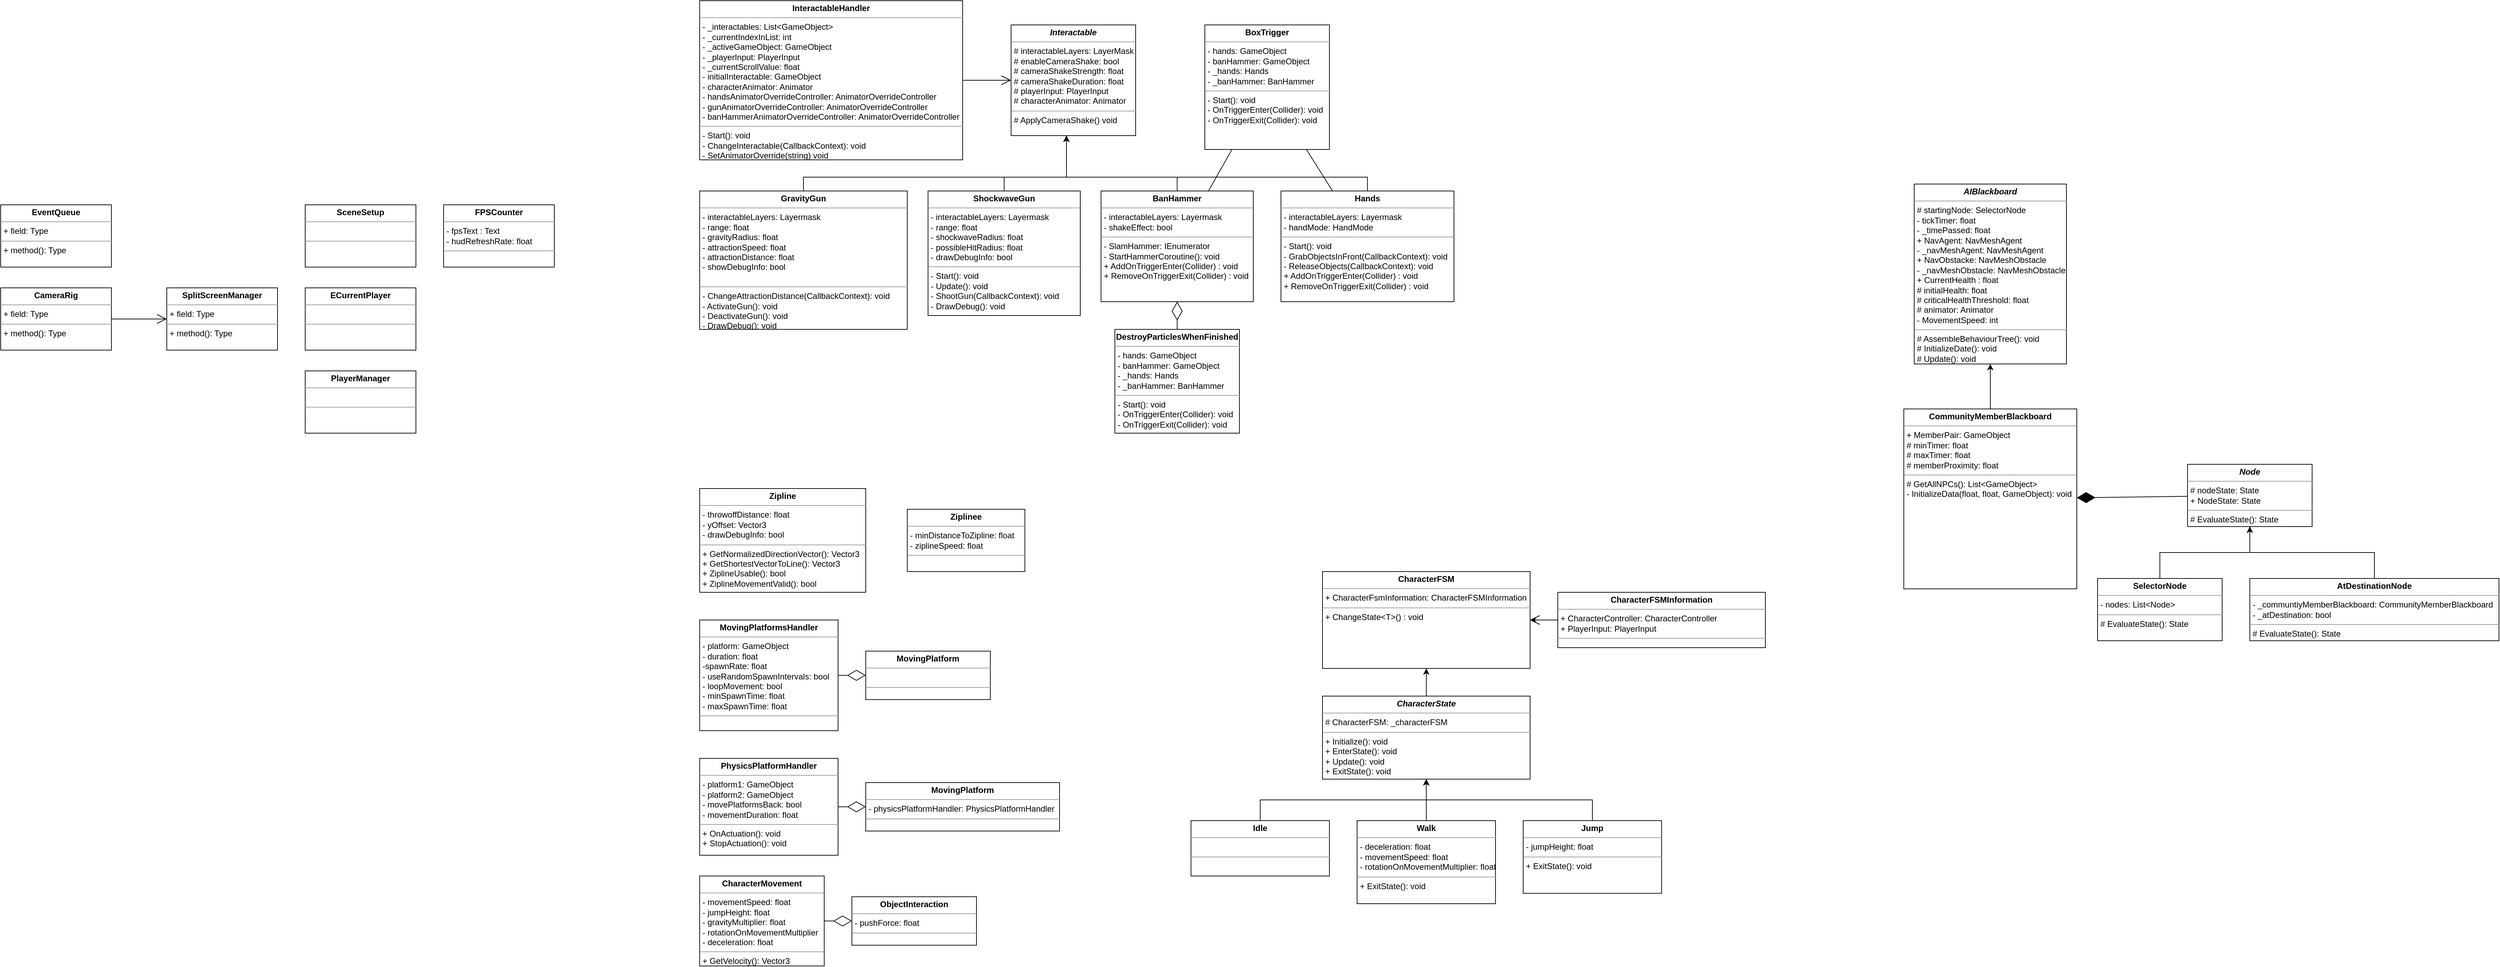 <mxfile version="14.7.8" type="device"><diagram id="yH4OyXd-muZlfzFdI2m1" name="Page-1"><mxGraphModel dx="3792" dy="2197" grid="1" gridSize="10" guides="1" tooltips="1" connect="1" arrows="1" fold="1" page="1" pageScale="1" pageWidth="850" pageHeight="1100" math="0" shadow="0"><root><mxCell id="0"/><mxCell id="1" parent="0"/><mxCell id="QU2j5CiMK5FPOnWVjBpp-6" value="&lt;p style=&quot;margin: 0px ; margin-top: 4px ; text-align: center&quot;&gt;&lt;b&gt;SceneSetup&lt;/b&gt;&lt;/p&gt;&lt;hr size=&quot;1&quot;&gt;&lt;p style=&quot;margin: 0px ; margin-left: 4px&quot;&gt;&lt;br&gt;&lt;/p&gt;&lt;hr size=&quot;1&quot;&gt;&lt;p style=&quot;margin: 0px ; margin-left: 4px&quot;&gt;&lt;br&gt;&lt;/p&gt;" style="verticalAlign=top;align=left;overflow=fill;fontSize=12;fontFamily=Helvetica;html=1;" parent="1" vertex="1"><mxGeometry x="230" y="30" width="160" height="90" as="geometry"/></mxCell><mxCell id="QU2j5CiMK5FPOnWVjBpp-7" value="&lt;p style=&quot;margin: 0px ; margin-top: 4px ; text-align: center&quot;&gt;&lt;b&gt;EventQueue&lt;/b&gt;&lt;/p&gt;&lt;hr size=&quot;1&quot;&gt;&lt;p style=&quot;margin: 0px ; margin-left: 4px&quot;&gt;+ field: Type&lt;/p&gt;&lt;hr size=&quot;1&quot;&gt;&lt;p style=&quot;margin: 0px ; margin-left: 4px&quot;&gt;+ method(): Type&lt;/p&gt;" style="verticalAlign=top;align=left;overflow=fill;fontSize=12;fontFamily=Helvetica;html=1;" parent="1" vertex="1"><mxGeometry x="-210" y="30" width="160" height="90" as="geometry"/></mxCell><mxCell id="QU2j5CiMK5FPOnWVjBpp-8" value="&lt;p style=&quot;margin: 0px ; margin-top: 4px ; text-align: center&quot;&gt;&lt;b&gt;CharacterMovement&lt;/b&gt;&lt;/p&gt;&lt;hr size=&quot;1&quot;&gt;&lt;p style=&quot;margin: 0px ; margin-left: 4px&quot;&gt;- movementSpeed: float&lt;/p&gt;&lt;p style=&quot;margin: 0px ; margin-left: 4px&quot;&gt;- jumpHeight: float&lt;/p&gt;&lt;p style=&quot;margin: 0px ; margin-left: 4px&quot;&gt;- gravityMultiplier: float&lt;/p&gt;&lt;p style=&quot;margin: 0px ; margin-left: 4px&quot;&gt;- rotationOnMovementMultiplier&lt;/p&gt;&lt;p style=&quot;margin: 0px ; margin-left: 4px&quot;&gt;- deceleration: float&lt;/p&gt;&lt;hr size=&quot;1&quot;&gt;&lt;p style=&quot;margin: 0px ; margin-left: 4px&quot;&gt;+ GetVelocity(): Vector3&lt;/p&gt;" style="verticalAlign=top;align=left;overflow=fill;fontSize=12;fontFamily=Helvetica;html=1;" parent="1" vertex="1"><mxGeometry x="800" y="1000" width="180" height="130" as="geometry"/></mxCell><mxCell id="QU2j5CiMK5FPOnWVjBpp-9" value="&lt;p style=&quot;margin: 0px ; margin-top: 4px ; text-align: center&quot;&gt;&lt;b&gt;CameraRig&lt;/b&gt;&lt;/p&gt;&lt;hr size=&quot;1&quot;&gt;&lt;p style=&quot;margin: 0px ; margin-left: 4px&quot;&gt;+ field: Type&lt;/p&gt;&lt;hr size=&quot;1&quot;&gt;&lt;p style=&quot;margin: 0px ; margin-left: 4px&quot;&gt;+ method(): Type&lt;/p&gt;" style="verticalAlign=top;align=left;overflow=fill;fontSize=12;fontFamily=Helvetica;html=1;" parent="1" vertex="1"><mxGeometry x="-210" y="150" width="160" height="90" as="geometry"/></mxCell><mxCell id="ZBFKvkDz-usnL4fS6_Yj-1" value="&lt;p style=&quot;margin: 0px ; margin-top: 4px ; text-align: center&quot;&gt;&lt;b&gt;SplitScreenManager&lt;/b&gt;&lt;/p&gt;&lt;hr size=&quot;1&quot;&gt;&lt;p style=&quot;margin: 0px ; margin-left: 4px&quot;&gt;+ field: Type&lt;/p&gt;&lt;hr size=&quot;1&quot;&gt;&lt;p style=&quot;margin: 0px ; margin-left: 4px&quot;&gt;+ method(): Type&lt;/p&gt;" style="verticalAlign=top;align=left;overflow=fill;fontSize=12;fontFamily=Helvetica;html=1;" parent="1" vertex="1"><mxGeometry x="30" y="150" width="160" height="90" as="geometry"/></mxCell><mxCell id="ZBFKvkDz-usnL4fS6_Yj-2" value="" style="endArrow=open;endFill=1;endSize=12;html=1;exitX=1;exitY=0.5;exitDx=0;exitDy=0;entryX=0;entryY=0.5;entryDx=0;entryDy=0;" parent="1" source="QU2j5CiMK5FPOnWVjBpp-9" target="ZBFKvkDz-usnL4fS6_Yj-1" edge="1"><mxGeometry width="160" relative="1" as="geometry"><mxPoint x="-120" y="410" as="sourcePoint"/><mxPoint x="40" y="410" as="targetPoint"/></mxGeometry></mxCell><mxCell id="L5FeWQHvdpb-xNRL23yN-1" value="&lt;p style=&quot;margin: 0px ; margin-top: 4px ; text-align: center&quot;&gt;&lt;b&gt;&lt;i&gt;Interactable&lt;/i&gt;&lt;/b&gt;&lt;/p&gt;&lt;hr size=&quot;1&quot;&gt;&lt;p style=&quot;margin: 0px ; margin-left: 4px&quot;&gt;# interactableLayers: LayerMask&lt;/p&gt;&lt;p style=&quot;margin: 0px ; margin-left: 4px&quot;&gt;# enableCameraShake: bool&lt;/p&gt;&lt;p style=&quot;margin: 0px ; margin-left: 4px&quot;&gt;# cameraShakeStrength: float&lt;/p&gt;&lt;p style=&quot;margin: 0px ; margin-left: 4px&quot;&gt;# cameraShakeDuration: float&lt;/p&gt;&lt;p style=&quot;margin: 0px ; margin-left: 4px&quot;&gt;# playerInput: PlayerInput&lt;/p&gt;&lt;p style=&quot;margin: 0px ; margin-left: 4px&quot;&gt;# characterAnimator: Animator&lt;/p&gt;&lt;hr size=&quot;1&quot;&gt;&lt;p style=&quot;margin: 0px ; margin-left: 4px&quot;&gt;# ApplyCameraShake() void&lt;/p&gt;" style="verticalAlign=top;align=left;overflow=fill;fontSize=12;fontFamily=Helvetica;html=1;" parent="1" vertex="1"><mxGeometry x="1250" y="-230" width="180" height="160" as="geometry"/></mxCell><mxCell id="YFxcDCk4Iz9RRo8AFWKl-10" style="edgeStyle=orthogonalEdgeStyle;rounded=0;orthogonalLoop=1;jettySize=auto;html=1;" edge="1" parent="1" source="L5FeWQHvdpb-xNRL23yN-2" target="L5FeWQHvdpb-xNRL23yN-1"><mxGeometry relative="1" as="geometry"><Array as="points"><mxPoint x="950" y="-10"/><mxPoint x="1330" y="-10"/></Array></mxGeometry></mxCell><mxCell id="L5FeWQHvdpb-xNRL23yN-2" value="&lt;p style=&quot;margin: 0px ; margin-top: 4px ; text-align: center&quot;&gt;&lt;b&gt;GravityGun&lt;/b&gt;&lt;/p&gt;&lt;hr size=&quot;1&quot;&gt;&lt;p style=&quot;margin: 0px ; margin-left: 4px&quot;&gt;- interactableLayers: Layermask&lt;/p&gt;&lt;p style=&quot;margin: 0px ; margin-left: 4px&quot;&gt;- range: float&lt;/p&gt;&lt;p style=&quot;margin: 0px ; margin-left: 4px&quot;&gt;- gravityRadius: float&lt;/p&gt;&lt;p style=&quot;margin: 0px ; margin-left: 4px&quot;&gt;- attractionSpeed: float&lt;/p&gt;&lt;p style=&quot;margin: 0px ; margin-left: 4px&quot;&gt;- attractionDistance: float&lt;/p&gt;&lt;p style=&quot;margin: 0px ; margin-left: 4px&quot;&gt;- showDebugInfo: bool&lt;/p&gt;&lt;p style=&quot;margin: 0px ; margin-left: 4px&quot;&gt;&lt;br&gt;&lt;/p&gt;&lt;hr size=&quot;1&quot;&gt;&lt;p style=&quot;margin: 0px ; margin-left: 4px&quot;&gt;- ChangeAttractionDistance(CallbackContext): void&lt;/p&gt;&lt;p style=&quot;margin: 0px ; margin-left: 4px&quot;&gt;- ActivateGun(): void&lt;/p&gt;&lt;p style=&quot;margin: 0px ; margin-left: 4px&quot;&gt;- DeactivateGun(): void&lt;/p&gt;&lt;p style=&quot;margin: 0px ; margin-left: 4px&quot;&gt;- DrawDebug(): void&lt;br&gt;&lt;/p&gt;" style="verticalAlign=top;align=left;overflow=fill;fontSize=12;fontFamily=Helvetica;html=1;" parent="1" vertex="1"><mxGeometry x="800" y="10" width="300" height="200" as="geometry"/></mxCell><mxCell id="YFxcDCk4Iz9RRo8AFWKl-11" style="edgeStyle=orthogonalEdgeStyle;rounded=0;orthogonalLoop=1;jettySize=auto;html=1;" edge="1" parent="1" source="L5FeWQHvdpb-xNRL23yN-3" target="L5FeWQHvdpb-xNRL23yN-1"><mxGeometry relative="1" as="geometry"><Array as="points"><mxPoint x="1240" y="-10"/><mxPoint x="1330" y="-10"/></Array></mxGeometry></mxCell><mxCell id="L5FeWQHvdpb-xNRL23yN-3" value="&lt;p style=&quot;margin: 0px ; margin-top: 4px ; text-align: center&quot;&gt;&lt;b&gt;ShockwaveGun&lt;/b&gt;&lt;/p&gt;&lt;hr size=&quot;1&quot;&gt;&lt;p style=&quot;margin: 0px ; margin-left: 4px&quot;&gt;- interactableLayers: Layermask&lt;/p&gt;&lt;p style=&quot;margin: 0px ; margin-left: 4px&quot;&gt;- range: float&lt;/p&gt;&lt;p style=&quot;margin: 0px ; margin-left: 4px&quot;&gt;- shockwaveRadius: float&lt;/p&gt;&lt;p style=&quot;margin: 0px ; margin-left: 4px&quot;&gt;- possibleHitRadius: float&lt;/p&gt;&lt;p style=&quot;margin: 0px ; margin-left: 4px&quot;&gt;- drawDebugInfo: bool&lt;/p&gt;&lt;hr size=&quot;1&quot;&gt;&lt;p style=&quot;margin: 0px ; margin-left: 4px&quot;&gt;- Start(): void&lt;/p&gt;&lt;p style=&quot;margin: 0px ; margin-left: 4px&quot;&gt;- Update(): void&lt;/p&gt;&lt;p style=&quot;margin: 0px ; margin-left: 4px&quot;&gt;- ShootGun(CallbackContext): void&lt;/p&gt;&lt;p style=&quot;margin: 0px ; margin-left: 4px&quot;&gt;- DrawDebug(): void&lt;/p&gt;" style="verticalAlign=top;align=left;overflow=fill;fontSize=12;fontFamily=Helvetica;html=1;" parent="1" vertex="1"><mxGeometry x="1130" y="10" width="220" height="180" as="geometry"/></mxCell><mxCell id="YFxcDCk4Iz9RRo8AFWKl-12" style="edgeStyle=orthogonalEdgeStyle;rounded=0;orthogonalLoop=1;jettySize=auto;html=1;" edge="1" parent="1" source="qyXTJCJTyyQWVQJNUOKg-2" target="L5FeWQHvdpb-xNRL23yN-1"><mxGeometry relative="1" as="geometry"><Array as="points"><mxPoint x="1490" y="-10"/><mxPoint x="1330" y="-10"/></Array></mxGeometry></mxCell><mxCell id="qyXTJCJTyyQWVQJNUOKg-2" value="&lt;p style=&quot;margin: 0px ; margin-top: 4px ; text-align: center&quot;&gt;&lt;b&gt;BanHammer&lt;/b&gt;&lt;/p&gt;&lt;hr size=&quot;1&quot;&gt;&lt;p style=&quot;margin: 0px ; margin-left: 4px&quot;&gt;- interactableLayers: Layermask&lt;/p&gt;&lt;p style=&quot;margin: 0px ; margin-left: 4px&quot;&gt;- shakeEffect: bool&lt;/p&gt;&lt;hr size=&quot;1&quot;&gt;&lt;p style=&quot;margin: 0px 0px 0px 4px&quot;&gt;- SlamHammer: IEnumerator&lt;/p&gt;&lt;p style=&quot;margin: 0px 0px 0px 4px&quot;&gt;- StartHammerCoroutine(): void&lt;/p&gt;&lt;p style=&quot;margin: 0px 0px 0px 4px&quot;&gt;+ AddOnTriggerEnter(Collider) : void&lt;/p&gt;&lt;p style=&quot;margin: 0px 0px 0px 4px&quot;&gt;+ RemoveOnTriggerExit(Collider) : void&lt;br&gt;&lt;/p&gt;" style="verticalAlign=top;align=left;overflow=fill;fontSize=12;fontFamily=Helvetica;html=1;" parent="1" vertex="1"><mxGeometry x="1380" y="10" width="220" height="160" as="geometry"/></mxCell><mxCell id="YFxcDCk4Iz9RRo8AFWKl-13" style="edgeStyle=orthogonalEdgeStyle;rounded=0;orthogonalLoop=1;jettySize=auto;html=1;" edge="1" parent="1" source="qyXTJCJTyyQWVQJNUOKg-3" target="L5FeWQHvdpb-xNRL23yN-1"><mxGeometry relative="1" as="geometry"><Array as="points"><mxPoint x="1765" y="-10"/><mxPoint x="1330" y="-10"/></Array></mxGeometry></mxCell><mxCell id="qyXTJCJTyyQWVQJNUOKg-3" value="&lt;p style=&quot;margin: 0px ; margin-top: 4px ; text-align: center&quot;&gt;&lt;b&gt;Hands&lt;/b&gt;&lt;/p&gt;&lt;hr size=&quot;1&quot;&gt;&lt;p style=&quot;margin: 0px ; margin-left: 4px&quot;&gt;- interactableLayers: Layermask&lt;/p&gt;&lt;p style=&quot;margin: 0px ; margin-left: 4px&quot;&gt;- handMode: HandMode&lt;/p&gt;&lt;hr size=&quot;1&quot;&gt;&lt;p style=&quot;margin: 0px ; margin-left: 4px&quot;&gt;- Start(): void&lt;/p&gt;&lt;p style=&quot;margin: 0px ; margin-left: 4px&quot;&gt;- GrabObjectsInFront(CallbackContext): void&lt;/p&gt;&lt;p style=&quot;margin: 0px ; margin-left: 4px&quot;&gt;- ReleaseObjects(CallbackContext): void&lt;/p&gt;&lt;p style=&quot;margin: 0px 0px 0px 4px&quot;&gt;+ AddOnTriggerEnter(Collider) : void&lt;/p&gt;&lt;p style=&quot;margin: 0px 0px 0px 4px&quot;&gt;+ RemoveOnTriggerExit(Collider) : void&lt;/p&gt;" style="verticalAlign=top;align=left;overflow=fill;fontSize=12;fontFamily=Helvetica;html=1;" parent="1" vertex="1"><mxGeometry x="1640" y="10" width="250" height="160" as="geometry"/></mxCell><mxCell id="qyXTJCJTyyQWVQJNUOKg-10" value="&lt;p style=&quot;margin: 0px ; margin-top: 4px ; text-align: center&quot;&gt;&lt;b&gt;Zipline&lt;/b&gt;&lt;/p&gt;&lt;hr size=&quot;1&quot;&gt;&lt;p style=&quot;margin: 0px ; margin-left: 4px&quot;&gt;- throwoffDistance: float&lt;/p&gt;&lt;p style=&quot;margin: 0px ; margin-left: 4px&quot;&gt;- yOffset: Vector3&lt;/p&gt;&lt;p style=&quot;margin: 0px ; margin-left: 4px&quot;&gt;- drawDebugInfo: bool&lt;/p&gt;&lt;hr size=&quot;1&quot;&gt;&lt;p style=&quot;margin: 0px ; margin-left: 4px&quot;&gt;+ GetNormalizedDirectionVector(): Vector3&lt;/p&gt;&lt;p style=&quot;margin: 0px ; margin-left: 4px&quot;&gt;+ GetShortestVectorToLine(): Vector3&lt;/p&gt;&lt;p style=&quot;margin: 0px ; margin-left: 4px&quot;&gt;+ ZiplineUsable(): bool&lt;/p&gt;&lt;p style=&quot;margin: 0px ; margin-left: 4px&quot;&gt;+ ZiplineMovementValid(): bool&lt;/p&gt;" style="verticalAlign=top;align=left;overflow=fill;fontSize=12;fontFamily=Helvetica;html=1;" parent="1" vertex="1"><mxGeometry x="800" y="440" width="240" height="150" as="geometry"/></mxCell><mxCell id="qyXTJCJTyyQWVQJNUOKg-11" value="&lt;p style=&quot;margin: 0px ; margin-top: 4px ; text-align: center&quot;&gt;&lt;b&gt;Ziplinee&lt;/b&gt;&lt;/p&gt;&lt;hr size=&quot;1&quot;&gt;&lt;p style=&quot;margin: 0px ; margin-left: 4px&quot;&gt;- minDistanceToZipline: float&lt;/p&gt;&lt;p style=&quot;margin: 0px ; margin-left: 4px&quot;&gt;- ziplineSpeed: float&lt;/p&gt;&lt;hr size=&quot;1&quot;&gt;&lt;p style=&quot;margin: 0px ; margin-left: 4px&quot;&gt;&lt;br&gt;&lt;/p&gt;" style="verticalAlign=top;align=left;overflow=fill;fontSize=12;fontFamily=Helvetica;html=1;" parent="1" vertex="1"><mxGeometry x="1100" y="470" width="170" height="90" as="geometry"/></mxCell><mxCell id="qyXTJCJTyyQWVQJNUOKg-16" value="&lt;p style=&quot;margin: 0px ; margin-top: 4px ; text-align: center&quot;&gt;&lt;b&gt;InteractableHandler&lt;/b&gt;&lt;/p&gt;&lt;hr size=&quot;1&quot;&gt;&lt;p style=&quot;margin: 0px ; margin-left: 4px&quot;&gt;- _interactables: List&amp;lt;GameObject&amp;gt;&lt;/p&gt;&lt;p style=&quot;margin: 0px ; margin-left: 4px&quot;&gt;- _currentIndexInList: int&lt;/p&gt;&lt;p style=&quot;margin: 0px ; margin-left: 4px&quot;&gt;- _activeGameObject: GameObject&lt;/p&gt;&lt;p style=&quot;margin: 0px ; margin-left: 4px&quot;&gt;- _playerInput: PlayerInput&lt;/p&gt;&lt;p style=&quot;margin: 0px ; margin-left: 4px&quot;&gt;- _currentScrollValue: float&lt;/p&gt;&lt;p style=&quot;margin: 0px ; margin-left: 4px&quot;&gt;- initialInteractable: GameObject&lt;/p&gt;&lt;p style=&quot;margin: 0px ; margin-left: 4px&quot;&gt;- characterAnimator: Animator&lt;/p&gt;&lt;p style=&quot;margin: 0px ; margin-left: 4px&quot;&gt;- handsAnimatorOverrideController: AnimatorOverrideController&lt;/p&gt;&lt;p style=&quot;margin: 0px ; margin-left: 4px&quot;&gt;- gunAnimatorOverrideController: AnimatorOverrideController&lt;br&gt;&lt;/p&gt;&lt;p style=&quot;margin: 0px ; margin-left: 4px&quot;&gt;- banHammerAnimatorOverrideController: AnimatorOverrideController&lt;br&gt;&lt;/p&gt;&lt;hr size=&quot;1&quot;&gt;&lt;p style=&quot;margin: 0px ; margin-left: 4px&quot;&gt;- Start(): void&lt;/p&gt;&lt;p style=&quot;margin: 0px ; margin-left: 4px&quot;&gt;- ChangeInteractable(CallbackContext): void&lt;/p&gt;&lt;p style=&quot;margin: 0px ; margin-left: 4px&quot;&gt;- SetAnimatorOverride(string) void&lt;/p&gt;" style="verticalAlign=top;align=left;overflow=fill;fontSize=12;fontFamily=Helvetica;html=1;" parent="1" vertex="1"><mxGeometry x="800" y="-265" width="380" height="230" as="geometry"/></mxCell><mxCell id="qyXTJCJTyyQWVQJNUOKg-17" value="" style="endArrow=open;endFill=1;endSize=12;html=1;" parent="1" source="qyXTJCJTyyQWVQJNUOKg-16" target="L5FeWQHvdpb-xNRL23yN-1" edge="1"><mxGeometry width="160" relative="1" as="geometry"><mxPoint x="1250" y="150" as="sourcePoint"/><mxPoint x="1410" y="150" as="targetPoint"/></mxGeometry></mxCell><mxCell id="qyXTJCJTyyQWVQJNUOKg-18" value="&lt;p style=&quot;margin: 0px ; margin-top: 4px ; text-align: center&quot;&gt;&lt;b&gt;ObjectInteraction&lt;/b&gt;&lt;/p&gt;&lt;hr size=&quot;1&quot;&gt;&lt;p style=&quot;margin: 0px ; margin-left: 4px&quot;&gt;- pushForce: float&lt;/p&gt;&lt;hr size=&quot;1&quot;&gt;&lt;p style=&quot;margin: 0px ; margin-left: 4px&quot;&gt;&lt;br&gt;&lt;/p&gt;" style="verticalAlign=top;align=left;overflow=fill;fontSize=12;fontFamily=Helvetica;html=1;" parent="1" vertex="1"><mxGeometry x="1020" y="1030" width="180" height="70" as="geometry"/></mxCell><mxCell id="qyXTJCJTyyQWVQJNUOKg-20" value="&lt;p style=&quot;margin: 0px ; margin-top: 4px ; text-align: center&quot;&gt;&lt;b&gt;MovingPlatformsHandler&lt;/b&gt;&lt;/p&gt;&lt;hr size=&quot;1&quot;&gt;&lt;p style=&quot;margin: 0px ; margin-left: 4px&quot;&gt;- platform: GameObject&lt;/p&gt;&lt;p style=&quot;margin: 0px ; margin-left: 4px&quot;&gt;- duration: float&lt;/p&gt;&lt;p style=&quot;margin: 0px ; margin-left: 4px&quot;&gt;-spawnRate: float&lt;/p&gt;&lt;p style=&quot;margin: 0px ; margin-left: 4px&quot;&gt;- useRandomSpawnIntervals: bool&lt;/p&gt;&lt;p style=&quot;margin: 0px ; margin-left: 4px&quot;&gt;- loopMovement: bool&lt;/p&gt;&lt;p style=&quot;margin: 0px ; margin-left: 4px&quot;&gt;- minSpawnTime: float&lt;/p&gt;&lt;p style=&quot;margin: 0px ; margin-left: 4px&quot;&gt;- maxSpawnTime: float&lt;/p&gt;&lt;hr size=&quot;1&quot;&gt;&lt;p style=&quot;margin: 0px ; margin-left: 4px&quot;&gt;&lt;br&gt;&lt;/p&gt;" style="verticalAlign=top;align=left;overflow=fill;fontSize=12;fontFamily=Helvetica;html=1;" parent="1" vertex="1"><mxGeometry x="800" y="630" width="200" height="160" as="geometry"/></mxCell><mxCell id="qyXTJCJTyyQWVQJNUOKg-21" value="&lt;p style=&quot;margin: 0px ; margin-top: 4px ; text-align: center&quot;&gt;&lt;b&gt;MovingPlatform&lt;/b&gt;&lt;/p&gt;&lt;hr size=&quot;1&quot;&gt;&lt;p style=&quot;margin: 0px ; margin-left: 4px&quot;&gt;&lt;br&gt;&lt;/p&gt;&lt;hr size=&quot;1&quot;&gt;&lt;p style=&quot;margin: 0px ; margin-left: 4px&quot;&gt;&lt;br&gt;&lt;/p&gt;" style="verticalAlign=top;align=left;overflow=fill;fontSize=12;fontFamily=Helvetica;html=1;" parent="1" vertex="1"><mxGeometry x="1040" y="675" width="180" height="70" as="geometry"/></mxCell><mxCell id="qyXTJCJTyyQWVQJNUOKg-23" value="&lt;p style=&quot;margin: 0px ; margin-top: 4px ; text-align: center&quot;&gt;&lt;b&gt;PhysicsPlatformHandler&lt;/b&gt;&lt;/p&gt;&lt;hr size=&quot;1&quot;&gt;&lt;p style=&quot;margin: 0px ; margin-left: 4px&quot;&gt;- platform1: GameObject&lt;/p&gt;&lt;p style=&quot;margin: 0px ; margin-left: 4px&quot;&gt;- platform2: GameObject&lt;/p&gt;&lt;p style=&quot;margin: 0px ; margin-left: 4px&quot;&gt;- movePlatformsBack: bool&lt;/p&gt;&lt;p style=&quot;margin: 0px ; margin-left: 4px&quot;&gt;- movementDuration: float&lt;/p&gt;&lt;hr size=&quot;1&quot;&gt;&lt;p style=&quot;margin: 0px ; margin-left: 4px&quot;&gt;+ OnActuation(): void&lt;/p&gt;&lt;p style=&quot;margin: 0px ; margin-left: 4px&quot;&gt;+ StopActuation(): void&lt;/p&gt;" style="verticalAlign=top;align=left;overflow=fill;fontSize=12;fontFamily=Helvetica;html=1;" parent="1" vertex="1"><mxGeometry x="800" y="830" width="200" height="140" as="geometry"/></mxCell><mxCell id="qyXTJCJTyyQWVQJNUOKg-24" value="&lt;p style=&quot;margin: 0px ; margin-top: 4px ; text-align: center&quot;&gt;&lt;b&gt;MovingPlatform&lt;/b&gt;&lt;/p&gt;&lt;hr size=&quot;1&quot;&gt;&lt;p style=&quot;margin: 0px ; margin-left: 4px&quot;&gt;- physicsPlatformHandler: PhysicsPlatformHandler&lt;/p&gt;&lt;hr size=&quot;1&quot;&gt;&lt;p style=&quot;margin: 0px ; margin-left: 4px&quot;&gt;&lt;br&gt;&lt;/p&gt;" style="verticalAlign=top;align=left;overflow=fill;fontSize=12;fontFamily=Helvetica;html=1;" parent="1" vertex="1"><mxGeometry x="1040" y="865" width="280" height="70" as="geometry"/></mxCell><mxCell id="qyXTJCJTyyQWVQJNUOKg-26" value="&lt;p style=&quot;margin: 0px ; margin-top: 4px ; text-align: center&quot;&gt;&lt;b&gt;CharacterFSM&lt;/b&gt;&lt;/p&gt;&lt;hr size=&quot;1&quot;&gt;&lt;p style=&quot;margin: 0px ; margin-left: 4px&quot;&gt;+ CharacterFsmInformation: CharacterFSMInformation&lt;/p&gt;&lt;hr size=&quot;1&quot;&gt;&lt;p style=&quot;margin: 0px ; margin-left: 4px&quot;&gt;+ ChangeState&amp;lt;T&amp;gt;() : void&lt;/p&gt;" style="verticalAlign=top;align=left;overflow=fill;fontSize=12;fontFamily=Helvetica;html=1;" parent="1" vertex="1"><mxGeometry x="1700" y="560" width="300" height="140" as="geometry"/></mxCell><mxCell id="qyXTJCJTyyQWVQJNUOKg-36" value="" style="edgeStyle=orthogonalEdgeStyle;rounded=0;orthogonalLoop=1;jettySize=auto;html=1;" parent="1" source="qyXTJCJTyyQWVQJNUOKg-27" target="qyXTJCJTyyQWVQJNUOKg-26" edge="1"><mxGeometry relative="1" as="geometry"/></mxCell><mxCell id="qyXTJCJTyyQWVQJNUOKg-27" value="&lt;p style=&quot;margin: 0px ; margin-top: 4px ; text-align: center&quot;&gt;&lt;span style=&quot;text-align: left&quot;&gt;&lt;b&gt;CharacterFSMInformation&lt;/b&gt;&lt;/span&gt;&lt;br&gt;&lt;/p&gt;&lt;hr size=&quot;1&quot;&gt;&lt;p style=&quot;margin: 0px ; margin-left: 4px&quot;&gt;+ CharacterController: CharacterController&lt;/p&gt;&lt;p style=&quot;margin: 0px ; margin-left: 4px&quot;&gt;+ PlayerInput: PlayerInput&lt;/p&gt;&lt;hr size=&quot;1&quot;&gt;&lt;p style=&quot;margin: 0px ; margin-left: 4px&quot;&gt;&lt;br&gt;&lt;/p&gt;" style="verticalAlign=top;align=left;overflow=fill;fontSize=12;fontFamily=Helvetica;html=1;" parent="1" vertex="1"><mxGeometry x="2040" y="590" width="300" height="80" as="geometry"/></mxCell><mxCell id="qyXTJCJTyyQWVQJNUOKg-28" value="" style="endArrow=open;endFill=1;endSize=12;html=1;" parent="1" source="qyXTJCJTyyQWVQJNUOKg-27" target="qyXTJCJTyyQWVQJNUOKg-26" edge="1"><mxGeometry width="160" relative="1" as="geometry"><mxPoint x="1850" y="500" as="sourcePoint"/><mxPoint x="1910" y="500" as="targetPoint"/></mxGeometry></mxCell><mxCell id="qyXTJCJTyyQWVQJNUOKg-29" value="&lt;p style=&quot;margin: 0px ; margin-top: 4px ; text-align: center&quot;&gt;&lt;span style=&quot;text-align: left&quot;&gt;&lt;b&gt;&lt;i&gt;CharacterState&lt;/i&gt;&lt;/b&gt;&lt;/span&gt;&lt;br&gt;&lt;/p&gt;&lt;hr size=&quot;1&quot;&gt;&lt;p style=&quot;margin: 0px ; margin-left: 4px&quot;&gt;# CharacterFSM: _characterFSM&lt;/p&gt;&lt;hr size=&quot;1&quot;&gt;&lt;p style=&quot;margin: 0px ; margin-left: 4px&quot;&gt;+ Initialize(): void&lt;/p&gt;&lt;p style=&quot;margin: 0px ; margin-left: 4px&quot;&gt;+ EnterState(): void&lt;/p&gt;&lt;p style=&quot;margin: 0px ; margin-left: 4px&quot;&gt;+ Update(): void&lt;/p&gt;&lt;p style=&quot;margin: 0px ; margin-left: 4px&quot;&gt;+ ExitState(): void&lt;/p&gt;" style="verticalAlign=top;align=left;overflow=fill;fontSize=12;fontFamily=Helvetica;html=1;" parent="1" vertex="1"><mxGeometry x="1700" y="740" width="300" height="120" as="geometry"/></mxCell><mxCell id="qyXTJCJTyyQWVQJNUOKg-33" style="edgeStyle=orthogonalEdgeStyle;rounded=0;orthogonalLoop=1;jettySize=auto;html=1;" parent="1" source="qyXTJCJTyyQWVQJNUOKg-30" target="qyXTJCJTyyQWVQJNUOKg-29" edge="1"><mxGeometry relative="1" as="geometry"/></mxCell><mxCell id="qyXTJCJTyyQWVQJNUOKg-30" value="&lt;p style=&quot;margin: 0px ; margin-top: 4px ; text-align: center&quot;&gt;&lt;span style=&quot;text-align: left&quot;&gt;&lt;b&gt;Idle&lt;/b&gt;&lt;/span&gt;&lt;br&gt;&lt;/p&gt;&lt;hr size=&quot;1&quot;&gt;&lt;p style=&quot;margin: 0px ; margin-left: 4px&quot;&gt;&lt;br&gt;&lt;/p&gt;&lt;hr size=&quot;1&quot;&gt;&lt;p style=&quot;margin: 0px ; margin-left: 4px&quot;&gt;&lt;br&gt;&lt;/p&gt;" style="verticalAlign=top;align=left;overflow=fill;fontSize=12;fontFamily=Helvetica;html=1;" parent="1" vertex="1"><mxGeometry x="1510" y="920" width="200" height="80" as="geometry"/></mxCell><mxCell id="qyXTJCJTyyQWVQJNUOKg-34" style="edgeStyle=orthogonalEdgeStyle;rounded=0;orthogonalLoop=1;jettySize=auto;html=1;" parent="1" source="qyXTJCJTyyQWVQJNUOKg-31" target="qyXTJCJTyyQWVQJNUOKg-29" edge="1"><mxGeometry relative="1" as="geometry"/></mxCell><mxCell id="qyXTJCJTyyQWVQJNUOKg-31" value="&lt;p style=&quot;margin: 0px ; margin-top: 4px ; text-align: center&quot;&gt;&lt;span style=&quot;text-align: left&quot;&gt;&lt;b&gt;Walk&lt;/b&gt;&lt;/span&gt;&lt;br&gt;&lt;/p&gt;&lt;hr size=&quot;1&quot;&gt;&lt;p style=&quot;margin: 0px ; margin-left: 4px&quot;&gt;- deceleration: float&lt;/p&gt;&lt;p style=&quot;margin: 0px ; margin-left: 4px&quot;&gt;- movementSpeed: float&lt;/p&gt;&lt;p style=&quot;margin: 0px ; margin-left: 4px&quot;&gt;- rotationOnMovementMultiplier: float&lt;/p&gt;&lt;hr size=&quot;1&quot;&gt;&lt;p style=&quot;margin: 0px ; margin-left: 4px&quot;&gt;+ ExitState(): void&lt;/p&gt;" style="verticalAlign=top;align=left;overflow=fill;fontSize=12;fontFamily=Helvetica;html=1;" parent="1" vertex="1"><mxGeometry x="1750" y="920" width="200" height="120" as="geometry"/></mxCell><mxCell id="qyXTJCJTyyQWVQJNUOKg-35" style="edgeStyle=orthogonalEdgeStyle;rounded=0;orthogonalLoop=1;jettySize=auto;html=1;" parent="1" source="qyXTJCJTyyQWVQJNUOKg-32" target="qyXTJCJTyyQWVQJNUOKg-29" edge="1"><mxGeometry relative="1" as="geometry"/></mxCell><mxCell id="qyXTJCJTyyQWVQJNUOKg-32" value="&lt;p style=&quot;margin: 0px ; margin-top: 4px ; text-align: center&quot;&gt;&lt;span style=&quot;text-align: left&quot;&gt;&lt;b&gt;Jump&lt;/b&gt;&lt;/span&gt;&lt;br&gt;&lt;/p&gt;&lt;hr size=&quot;1&quot;&gt;&lt;p style=&quot;margin: 0px ; margin-left: 4px&quot;&gt;- jumpHeight: float&lt;/p&gt;&lt;hr size=&quot;1&quot;&gt;&lt;p style=&quot;margin: 0px ; margin-left: 4px&quot;&gt;+ ExitState(): void&lt;/p&gt;" style="verticalAlign=top;align=left;overflow=fill;fontSize=12;fontFamily=Helvetica;html=1;" parent="1" vertex="1"><mxGeometry x="1990" y="920" width="200" height="105" as="geometry"/></mxCell><mxCell id="qyXTJCJTyyQWVQJNUOKg-37" value="" style="edgeStyle=orthogonalEdgeStyle;rounded=0;orthogonalLoop=1;jettySize=auto;html=1;" parent="1" source="qyXTJCJTyyQWVQJNUOKg-29" target="qyXTJCJTyyQWVQJNUOKg-26" edge="1"><mxGeometry relative="1" as="geometry"><mxPoint x="1870" y="730.0" as="sourcePoint"/><mxPoint x="1830" y="730.0" as="targetPoint"/></mxGeometry></mxCell><mxCell id="qyXTJCJTyyQWVQJNUOKg-38" value="&lt;p style=&quot;margin: 0px ; margin-top: 4px ; text-align: center&quot;&gt;&lt;b&gt;ECurrentPlayer&lt;/b&gt;&lt;/p&gt;&lt;hr size=&quot;1&quot;&gt;&lt;p style=&quot;margin: 0px ; margin-left: 4px&quot;&gt;&lt;br&gt;&lt;/p&gt;&lt;hr size=&quot;1&quot;&gt;&lt;p style=&quot;margin: 0px ; margin-left: 4px&quot;&gt;&lt;br&gt;&lt;/p&gt;" style="verticalAlign=top;align=left;overflow=fill;fontSize=12;fontFamily=Helvetica;html=1;" parent="1" vertex="1"><mxGeometry x="230" y="150" width="160" height="90" as="geometry"/></mxCell><mxCell id="qyXTJCJTyyQWVQJNUOKg-39" value="&lt;p style=&quot;margin: 0px ; margin-top: 4px ; text-align: center&quot;&gt;&lt;b&gt;PlayerManager&lt;/b&gt;&lt;/p&gt;&lt;hr size=&quot;1&quot;&gt;&lt;p style=&quot;margin: 0px ; margin-left: 4px&quot;&gt;&lt;br&gt;&lt;/p&gt;&lt;hr size=&quot;1&quot;&gt;&lt;p style=&quot;margin: 0px ; margin-left: 4px&quot;&gt;&lt;br&gt;&lt;/p&gt;" style="verticalAlign=top;align=left;overflow=fill;fontSize=12;fontFamily=Helvetica;html=1;" parent="1" vertex="1"><mxGeometry x="230" y="270" width="160" height="90" as="geometry"/></mxCell><mxCell id="qyXTJCJTyyQWVQJNUOKg-40" value="&lt;p style=&quot;margin: 0px ; margin-top: 4px ; text-align: center&quot;&gt;&lt;b&gt;FPSCounter&lt;/b&gt;&lt;/p&gt;&lt;hr size=&quot;1&quot;&gt;&lt;p style=&quot;margin: 0px ; margin-left: 4px&quot;&gt;- fpsText : Text&lt;/p&gt;&lt;p style=&quot;margin: 0px ; margin-left: 4px&quot;&gt;- hudRefreshRate: float&lt;/p&gt;&lt;hr size=&quot;1&quot;&gt;&lt;p style=&quot;margin: 0px ; margin-left: 4px&quot;&gt;&lt;br&gt;&lt;/p&gt;" style="verticalAlign=top;align=left;overflow=fill;fontSize=12;fontFamily=Helvetica;html=1;" parent="1" vertex="1"><mxGeometry x="430" y="30" width="160" height="90" as="geometry"/></mxCell><mxCell id="q14ME11Wl1fVspsHg7XQ-3" value="" style="endArrow=diamondThin;endFill=0;endSize=24;html=1;" parent="1" source="qyXTJCJTyyQWVQJNUOKg-23" target="qyXTJCJTyyQWVQJNUOKg-24" edge="1"><mxGeometry width="160" relative="1" as="geometry"><mxPoint x="1160" y="810" as="sourcePoint"/><mxPoint x="1320" y="810" as="targetPoint"/></mxGeometry></mxCell><mxCell id="q14ME11Wl1fVspsHg7XQ-4" value="" style="endArrow=diamondThin;endFill=0;endSize=24;html=1;" parent="1" source="QU2j5CiMK5FPOnWVjBpp-8" target="qyXTJCJTyyQWVQJNUOKg-18" edge="1"><mxGeometry width="160" relative="1" as="geometry"><mxPoint x="1010" y="960" as="sourcePoint"/><mxPoint x="1050" y="960" as="targetPoint"/></mxGeometry></mxCell><mxCell id="q14ME11Wl1fVspsHg7XQ-5" value="" style="endArrow=diamondThin;endFill=0;endSize=24;html=1;" parent="1" source="qyXTJCJTyyQWVQJNUOKg-20" target="qyXTJCJTyyQWVQJNUOKg-21" edge="1"><mxGeometry width="160" relative="1" as="geometry"><mxPoint x="1010" y="910" as="sourcePoint"/><mxPoint x="1050" y="910" as="targetPoint"/></mxGeometry></mxCell><mxCell id="YFxcDCk4Iz9RRo8AFWKl-2" value="&lt;p style=&quot;margin: 0px ; margin-top: 4px ; text-align: center&quot;&gt;&lt;b&gt;BoxTrigger&lt;/b&gt;&lt;/p&gt;&lt;hr size=&quot;1&quot;&gt;&lt;p style=&quot;margin: 0px ; margin-left: 4px&quot;&gt;- hands: GameObject&lt;/p&gt;&lt;p style=&quot;margin: 0px ; margin-left: 4px&quot;&gt;- banHammer: GameObject&lt;/p&gt;&lt;p style=&quot;margin: 0px ; margin-left: 4px&quot;&gt;- _hands: Hands&lt;/p&gt;&lt;p style=&quot;margin: 0px ; margin-left: 4px&quot;&gt;- _banHammer: BanHammer&lt;/p&gt;&lt;hr size=&quot;1&quot;&gt;&lt;p style=&quot;margin: 0px ; margin-left: 4px&quot;&gt;- Start(): void&lt;/p&gt;&lt;p style=&quot;margin: 0px ; margin-left: 4px&quot;&gt;- OnTriggerEnter(Collider): void&lt;/p&gt;&lt;p style=&quot;margin: 0px ; margin-left: 4px&quot;&gt;- OnTriggerExit(Collider): void&lt;/p&gt;" style="verticalAlign=top;align=left;overflow=fill;fontSize=12;fontFamily=Helvetica;html=1;" vertex="1" parent="1"><mxGeometry x="1530" y="-230" width="180" height="180" as="geometry"/></mxCell><mxCell id="YFxcDCk4Iz9RRo8AFWKl-6" value="&lt;p style=&quot;margin: 0px ; margin-top: 4px ; text-align: center&quot;&gt;&lt;b&gt;DestroyParticlesWhenFinished&lt;/b&gt;&lt;/p&gt;&lt;hr size=&quot;1&quot;&gt;&lt;p style=&quot;margin: 0px ; margin-left: 4px&quot;&gt;- hands: GameObject&lt;/p&gt;&lt;p style=&quot;margin: 0px ; margin-left: 4px&quot;&gt;- banHammer: GameObject&lt;/p&gt;&lt;p style=&quot;margin: 0px ; margin-left: 4px&quot;&gt;- _hands: Hands&lt;/p&gt;&lt;p style=&quot;margin: 0px ; margin-left: 4px&quot;&gt;- _banHammer: BanHammer&lt;/p&gt;&lt;hr size=&quot;1&quot;&gt;&lt;p style=&quot;margin: 0px ; margin-left: 4px&quot;&gt;- Start(): void&lt;/p&gt;&lt;p style=&quot;margin: 0px ; margin-left: 4px&quot;&gt;- OnTriggerEnter(Collider): void&lt;/p&gt;&lt;p style=&quot;margin: 0px ; margin-left: 4px&quot;&gt;- OnTriggerExit(Collider): void&lt;/p&gt;" style="verticalAlign=top;align=left;overflow=fill;fontSize=12;fontFamily=Helvetica;html=1;" vertex="1" parent="1"><mxGeometry x="1400" y="210" width="180" height="150" as="geometry"/></mxCell><mxCell id="YFxcDCk4Iz9RRo8AFWKl-14" value="" style="endArrow=none;html=1;" edge="1" parent="1" source="qyXTJCJTyyQWVQJNUOKg-2" target="YFxcDCk4Iz9RRo8AFWKl-2"><mxGeometry width="50" height="50" relative="1" as="geometry"><mxPoint x="1210" y="260" as="sourcePoint"/><mxPoint x="1260" y="210" as="targetPoint"/></mxGeometry></mxCell><mxCell id="YFxcDCk4Iz9RRo8AFWKl-15" value="" style="endArrow=none;html=1;" edge="1" parent="1" source="qyXTJCJTyyQWVQJNUOKg-3" target="YFxcDCk4Iz9RRo8AFWKl-2"><mxGeometry width="50" height="50" relative="1" as="geometry"><mxPoint x="1210" y="260" as="sourcePoint"/><mxPoint x="1260" y="210" as="targetPoint"/></mxGeometry></mxCell><mxCell id="YFxcDCk4Iz9RRo8AFWKl-16" value="&lt;p style=&quot;margin: 0px ; margin-top: 4px ; text-align: center&quot;&gt;&lt;b&gt;&lt;i&gt;Node&lt;/i&gt;&lt;/b&gt;&lt;/p&gt;&lt;hr size=&quot;1&quot;&gt;&lt;p style=&quot;margin: 0px ; margin-left: 4px&quot;&gt;# nodeState: State&lt;/p&gt;&lt;p style=&quot;margin: 0px ; margin-left: 4px&quot;&gt;+ NodeState: State&lt;/p&gt;&lt;hr size=&quot;1&quot;&gt;&lt;p style=&quot;margin: 0px ; margin-left: 4px&quot;&gt;# EvaluateState(): State&amp;nbsp;&lt;/p&gt;" style="verticalAlign=top;align=left;overflow=fill;fontSize=12;fontFamily=Helvetica;html=1;" vertex="1" parent="1"><mxGeometry x="2950" y="405" width="180" height="90" as="geometry"/></mxCell><mxCell id="YFxcDCk4Iz9RRo8AFWKl-18" style="edgeStyle=orthogonalEdgeStyle;rounded=0;orthogonalLoop=1;jettySize=auto;html=1;" edge="1" parent="1" source="YFxcDCk4Iz9RRo8AFWKl-17" target="YFxcDCk4Iz9RRo8AFWKl-16"><mxGeometry relative="1" as="geometry"/></mxCell><mxCell id="YFxcDCk4Iz9RRo8AFWKl-17" value="&lt;p style=&quot;margin: 0px ; margin-top: 4px ; text-align: center&quot;&gt;&lt;b&gt;SelectorNode&lt;/b&gt;&lt;/p&gt;&lt;hr size=&quot;1&quot;&gt;&lt;p style=&quot;margin: 0px ; margin-left: 4px&quot;&gt;- nodes: List&amp;lt;Node&amp;gt;&lt;/p&gt;&lt;hr size=&quot;1&quot;&gt;&lt;p style=&quot;margin: 0px ; margin-left: 4px&quot;&gt;# EvaluateState(): State&amp;nbsp;&lt;/p&gt;" style="verticalAlign=top;align=left;overflow=fill;fontSize=12;fontFamily=Helvetica;html=1;" vertex="1" parent="1"><mxGeometry x="2820" y="570" width="180" height="90" as="geometry"/></mxCell><mxCell id="YFxcDCk4Iz9RRo8AFWKl-20" style="edgeStyle=orthogonalEdgeStyle;rounded=0;orthogonalLoop=1;jettySize=auto;html=1;" edge="1" parent="1" source="YFxcDCk4Iz9RRo8AFWKl-19" target="YFxcDCk4Iz9RRo8AFWKl-16"><mxGeometry relative="1" as="geometry"/></mxCell><mxCell id="YFxcDCk4Iz9RRo8AFWKl-19" value="&lt;p style=&quot;margin: 0px ; margin-top: 4px ; text-align: center&quot;&gt;&lt;b&gt;AtDestinationNode&lt;/b&gt;&lt;/p&gt;&lt;hr size=&quot;1&quot;&gt;&lt;p style=&quot;margin: 0px ; margin-left: 4px&quot;&gt;- _communtiyMemberBlackboard: CommunityMemberBlackboard&lt;/p&gt;&lt;p style=&quot;margin: 0px ; margin-left: 4px&quot;&gt;- _atDestination: bool&lt;/p&gt;&lt;hr size=&quot;1&quot;&gt;&lt;p style=&quot;margin: 0px ; margin-left: 4px&quot;&gt;# EvaluateState(): State&amp;nbsp;&lt;/p&gt;" style="verticalAlign=top;align=left;overflow=fill;fontSize=12;fontFamily=Helvetica;html=1;" vertex="1" parent="1"><mxGeometry x="3040" y="570" width="360" height="90" as="geometry"/></mxCell><mxCell id="YFxcDCk4Iz9RRo8AFWKl-21" value="&lt;p style=&quot;margin: 0px ; margin-top: 4px ; text-align: center&quot;&gt;&lt;b&gt;&lt;i&gt;AIBlackboard&lt;/i&gt;&lt;/b&gt;&lt;/p&gt;&lt;hr size=&quot;1&quot;&gt;&lt;p style=&quot;margin: 0px ; margin-left: 4px&quot;&gt;# startingNode: SelectorNode&lt;br&gt;&lt;/p&gt;&lt;p style=&quot;margin: 0px ; margin-left: 4px&quot;&gt;- tickTimer: float&lt;/p&gt;&lt;p style=&quot;margin: 0px ; margin-left: 4px&quot;&gt;- _timePassed: float&lt;/p&gt;&lt;p style=&quot;margin: 0px ; margin-left: 4px&quot;&gt;+ NavAgent: NavMeshAgent&lt;/p&gt;&lt;p style=&quot;margin: 0px ; margin-left: 4px&quot;&gt;- _navMeshAgent: NavMeshAgent&lt;/p&gt;&lt;p style=&quot;margin: 0px ; margin-left: 4px&quot;&gt;+ NavObstacke: NavMeshObstacle&lt;/p&gt;&lt;p style=&quot;margin: 0px ; margin-left: 4px&quot;&gt;- _navMeshObstacle: NavMeshObstacle&lt;/p&gt;&lt;p style=&quot;margin: 0px ; margin-left: 4px&quot;&gt;+ CurrentHealth : float&lt;/p&gt;&lt;p style=&quot;margin: 0px ; margin-left: 4px&quot;&gt;# initialHealth: float&lt;/p&gt;&lt;p style=&quot;margin: 0px ; margin-left: 4px&quot;&gt;# criticalHealthThreshold: float&lt;/p&gt;&lt;p style=&quot;margin: 0px ; margin-left: 4px&quot;&gt;# animator: Animator&lt;/p&gt;&lt;p style=&quot;margin: 0px ; margin-left: 4px&quot;&gt;- MovementSpeed: int&lt;/p&gt;&lt;hr size=&quot;1&quot;&gt;&lt;p style=&quot;margin: 0px ; margin-left: 4px&quot;&gt;# AssembleBehaviourTree(): void&lt;/p&gt;&lt;p style=&quot;margin: 0px ; margin-left: 4px&quot;&gt;# InitializeDate(): void&lt;/p&gt;&lt;p style=&quot;margin: 0px ; margin-left: 4px&quot;&gt;# Update(): void&lt;/p&gt;" style="verticalAlign=top;align=left;overflow=fill;fontSize=12;fontFamily=Helvetica;html=1;" vertex="1" parent="1"><mxGeometry x="2555" width="220" height="260" as="geometry"/></mxCell><mxCell id="YFxcDCk4Iz9RRo8AFWKl-23" style="edgeStyle=orthogonalEdgeStyle;rounded=0;orthogonalLoop=1;jettySize=auto;html=1;" edge="1" parent="1" source="YFxcDCk4Iz9RRo8AFWKl-22" target="YFxcDCk4Iz9RRo8AFWKl-21"><mxGeometry relative="1" as="geometry"/></mxCell><mxCell id="YFxcDCk4Iz9RRo8AFWKl-22" value="&lt;p style=&quot;margin: 0px ; margin-top: 4px ; text-align: center&quot;&gt;&lt;b&gt;CommunityMemberBlackboard&lt;/b&gt;&lt;/p&gt;&lt;hr size=&quot;1&quot;&gt;&lt;p style=&quot;margin: 0px ; margin-left: 4px&quot;&gt;+ MemberPair: GameObject&lt;/p&gt;&lt;p style=&quot;margin: 0px ; margin-left: 4px&quot;&gt;# minTimer: float&lt;/p&gt;&lt;p style=&quot;margin: 0px ; margin-left: 4px&quot;&gt;# maxTimer: float&lt;/p&gt;&lt;p style=&quot;margin: 0px ; margin-left: 4px&quot;&gt;# memberProximity: float&lt;/p&gt;&lt;hr size=&quot;1&quot;&gt;&lt;p style=&quot;margin: 0px ; margin-left: 4px&quot;&gt;# GetAllNPCs(): List&amp;lt;GameObject&amp;gt;&lt;/p&gt;&lt;p style=&quot;margin: 0px ; margin-left: 4px&quot;&gt;- InitializeData(float, float, GameObject): void&lt;/p&gt;" style="verticalAlign=top;align=left;overflow=fill;fontSize=12;fontFamily=Helvetica;html=1;" vertex="1" parent="1"><mxGeometry x="2540" y="325" width="250" height="260" as="geometry"/></mxCell><mxCell id="YFxcDCk4Iz9RRo8AFWKl-25" value="" style="endArrow=diamondThin;endFill=1;endSize=24;html=1;" edge="1" parent="1" source="YFxcDCk4Iz9RRo8AFWKl-16" target="YFxcDCk4Iz9RRo8AFWKl-22"><mxGeometry width="160" relative="1" as="geometry"><mxPoint x="2760" y="740" as="sourcePoint"/><mxPoint x="2920" y="740" as="targetPoint"/></mxGeometry></mxCell><mxCell id="YFxcDCk4Iz9RRo8AFWKl-26" value="" style="endArrow=diamondThin;endFill=0;endSize=24;html=1;" edge="1" parent="1" source="YFxcDCk4Iz9RRo8AFWKl-6" target="qyXTJCJTyyQWVQJNUOKg-2"><mxGeometry width="160" relative="1" as="geometry"><mxPoint x="890" y="350" as="sourcePoint"/><mxPoint x="1050" y="350" as="targetPoint"/></mxGeometry></mxCell></root></mxGraphModel></diagram></mxfile>